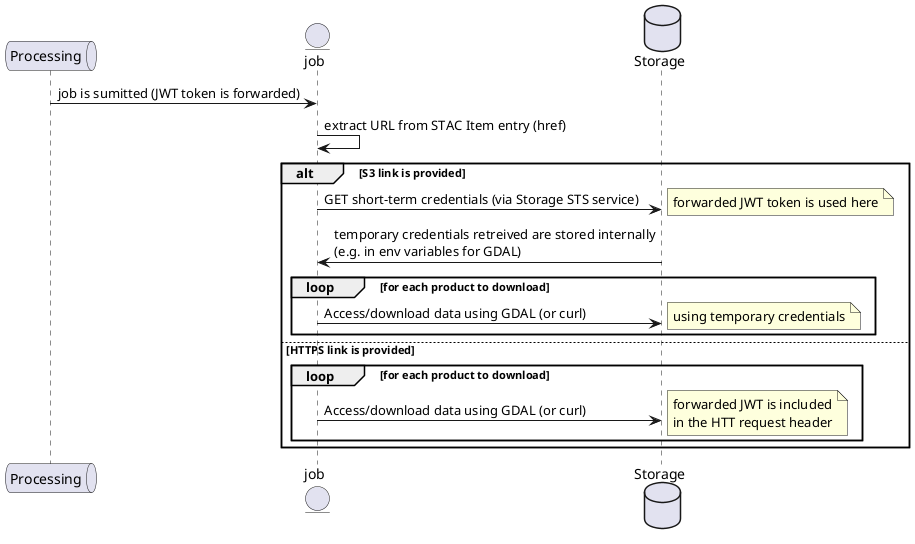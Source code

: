 @startuml Http Asset Access - Client Workflow Approach

title Http Asset Access - Client Workflow Approach

@startuml

queue "Processing" as ADES
entity job as job
database Storage as storage

ADES -> job: job is sumitted (JWT token is forwarded)
job -> job: extract URL from STAC Item entry (href)
alt S3 link is provided
	job -> storage: GET short-term credentials (via Storage STS service)
	note right
		forwarded JWT token is used here
	end note
	storage -> job: temporary credentials retreived are stored internally\n(e.g. in env variables for GDAL)
	loop for each product to download
		job -> storage: Access/download data using GDAL (or curl)
		note right
			using temporary credentials
		end note
	end loop
else HTTPS link is provided
	loop for each product to download
		job -> storage: Access/download data using GDAL (or curl)
		note right
			forwarded JWT is included
			in the HTT request header
		end note
	end loop
end alt

@enduml